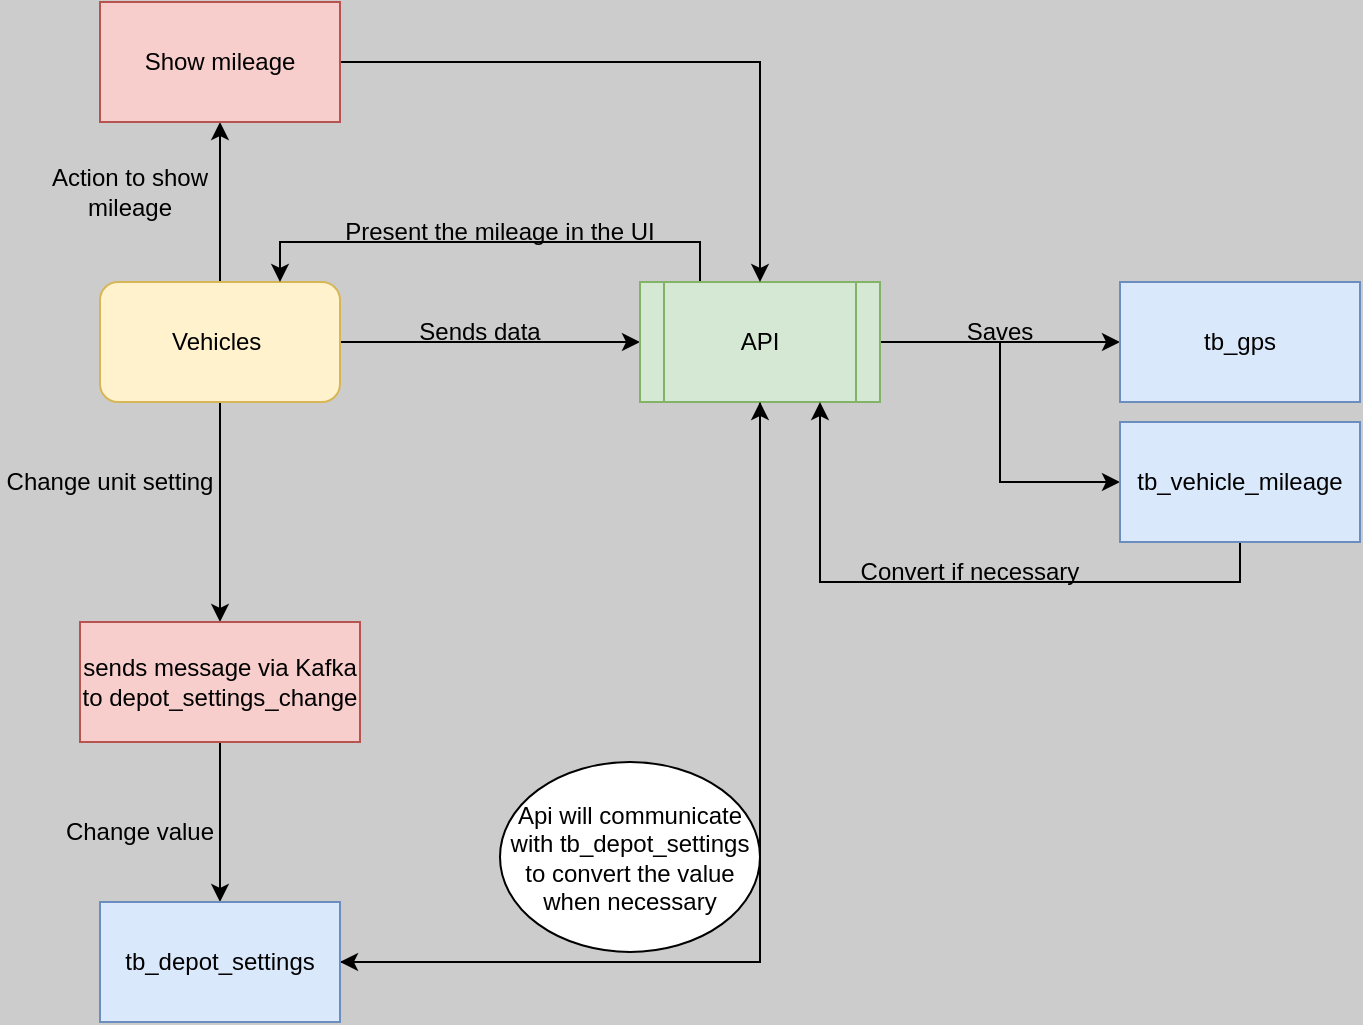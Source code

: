 <mxfile version="26.0.10">
  <diagram name="Página-1" id="oRR8QhkVCOFANLK6hMCY">
    <mxGraphModel dx="1188" dy="1792" grid="1" gridSize="10" guides="1" tooltips="1" connect="1" arrows="1" fold="1" page="1" pageScale="1" pageWidth="827" pageHeight="1169" background="#CCCCCC" math="0" shadow="0">
      <root>
        <mxCell id="0" />
        <mxCell id="1" parent="0" />
        <mxCell id="4jkYTXYnX2r9u-PObnmP-4" style="edgeStyle=orthogonalEdgeStyle;rounded=0;orthogonalLoop=1;jettySize=auto;html=1;entryX=0;entryY=0.5;entryDx=0;entryDy=0;" edge="1" parent="1" source="4jkYTXYnX2r9u-PObnmP-2" target="4jkYTXYnX2r9u-PObnmP-3">
          <mxGeometry relative="1" as="geometry" />
        </mxCell>
        <mxCell id="4jkYTXYnX2r9u-PObnmP-15" style="edgeStyle=orthogonalEdgeStyle;rounded=0;orthogonalLoop=1;jettySize=auto;html=1;entryX=0.5;entryY=0;entryDx=0;entryDy=0;" edge="1" parent="1" source="4jkYTXYnX2r9u-PObnmP-2" target="4jkYTXYnX2r9u-PObnmP-16">
          <mxGeometry relative="1" as="geometry">
            <mxPoint x="180" y="240" as="targetPoint" />
          </mxGeometry>
        </mxCell>
        <mxCell id="4jkYTXYnX2r9u-PObnmP-24" style="edgeStyle=orthogonalEdgeStyle;rounded=0;orthogonalLoop=1;jettySize=auto;html=1;entryX=0.5;entryY=1;entryDx=0;entryDy=0;" edge="1" parent="1" source="4jkYTXYnX2r9u-PObnmP-2" target="4jkYTXYnX2r9u-PObnmP-25">
          <mxGeometry relative="1" as="geometry">
            <mxPoint x="180" y="20" as="targetPoint" />
          </mxGeometry>
        </mxCell>
        <mxCell id="4jkYTXYnX2r9u-PObnmP-2" value="Vehicles&amp;nbsp;" style="rounded=1;whiteSpace=wrap;html=1;fillColor=#fff2cc;strokeColor=#d6b656;" vertex="1" parent="1">
          <mxGeometry x="120" y="80" width="120" height="60" as="geometry" />
        </mxCell>
        <mxCell id="4jkYTXYnX2r9u-PObnmP-8" style="edgeStyle=orthogonalEdgeStyle;rounded=0;orthogonalLoop=1;jettySize=auto;html=1;entryX=0;entryY=0.5;entryDx=0;entryDy=0;" edge="1" parent="1" source="4jkYTXYnX2r9u-PObnmP-3" target="4jkYTXYnX2r9u-PObnmP-10">
          <mxGeometry relative="1" as="geometry">
            <mxPoint x="620" y="110" as="targetPoint" />
          </mxGeometry>
        </mxCell>
        <mxCell id="4jkYTXYnX2r9u-PObnmP-13" style="edgeStyle=orthogonalEdgeStyle;rounded=0;orthogonalLoop=1;jettySize=auto;html=1;entryX=0;entryY=0.5;entryDx=0;entryDy=0;" edge="1" parent="1" source="4jkYTXYnX2r9u-PObnmP-3" target="4jkYTXYnX2r9u-PObnmP-14">
          <mxGeometry relative="1" as="geometry">
            <mxPoint x="580" y="180" as="targetPoint" />
          </mxGeometry>
        </mxCell>
        <mxCell id="4jkYTXYnX2r9u-PObnmP-21" style="edgeStyle=orthogonalEdgeStyle;rounded=0;orthogonalLoop=1;jettySize=auto;html=1;entryX=1;entryY=0.5;entryDx=0;entryDy=0;" edge="1" parent="1" source="4jkYTXYnX2r9u-PObnmP-3" target="4jkYTXYnX2r9u-PObnmP-19">
          <mxGeometry relative="1" as="geometry">
            <Array as="points">
              <mxPoint x="450" y="420" />
            </Array>
          </mxGeometry>
        </mxCell>
        <mxCell id="4jkYTXYnX2r9u-PObnmP-33" style="edgeStyle=orthogonalEdgeStyle;rounded=0;orthogonalLoop=1;jettySize=auto;html=1;entryX=0.75;entryY=0;entryDx=0;entryDy=0;" edge="1" parent="1" source="4jkYTXYnX2r9u-PObnmP-3" target="4jkYTXYnX2r9u-PObnmP-2">
          <mxGeometry relative="1" as="geometry">
            <Array as="points">
              <mxPoint x="420" y="60" />
              <mxPoint x="210" y="60" />
            </Array>
          </mxGeometry>
        </mxCell>
        <mxCell id="4jkYTXYnX2r9u-PObnmP-3" value="API" style="shape=process;whiteSpace=wrap;html=1;backgroundOutline=1;fillColor=#d5e8d4;strokeColor=#82b366;" vertex="1" parent="1">
          <mxGeometry x="390" y="80" width="120" height="60" as="geometry" />
        </mxCell>
        <mxCell id="4jkYTXYnX2r9u-PObnmP-5" value="Sends data" style="text;html=1;align=center;verticalAlign=middle;whiteSpace=wrap;rounded=0;" vertex="1" parent="1">
          <mxGeometry x="270" y="90" width="80" height="30" as="geometry" />
        </mxCell>
        <mxCell id="4jkYTXYnX2r9u-PObnmP-10" value="tb_gps" style="rounded=0;whiteSpace=wrap;html=1;fillColor=#dae8fc;strokeColor=#6c8ebf;" vertex="1" parent="1">
          <mxGeometry x="630" y="80" width="120" height="60" as="geometry" />
        </mxCell>
        <mxCell id="4jkYTXYnX2r9u-PObnmP-11" value="Saves" style="text;html=1;align=center;verticalAlign=middle;whiteSpace=wrap;rounded=0;" vertex="1" parent="1">
          <mxGeometry x="540" y="90" width="60" height="30" as="geometry" />
        </mxCell>
        <mxCell id="4jkYTXYnX2r9u-PObnmP-31" style="edgeStyle=orthogonalEdgeStyle;rounded=0;orthogonalLoop=1;jettySize=auto;html=1;entryX=0.75;entryY=1;entryDx=0;entryDy=0;" edge="1" parent="1" source="4jkYTXYnX2r9u-PObnmP-14" target="4jkYTXYnX2r9u-PObnmP-3">
          <mxGeometry relative="1" as="geometry">
            <Array as="points">
              <mxPoint x="690" y="230" />
              <mxPoint x="480" y="230" />
            </Array>
          </mxGeometry>
        </mxCell>
        <mxCell id="4jkYTXYnX2r9u-PObnmP-14" value="tb_vehicle_mileage " style="rounded=0;whiteSpace=wrap;html=1;fillColor=#dae8fc;strokeColor=#6c8ebf;" vertex="1" parent="1">
          <mxGeometry x="630" y="150" width="120" height="60" as="geometry" />
        </mxCell>
        <mxCell id="4jkYTXYnX2r9u-PObnmP-18" style="edgeStyle=orthogonalEdgeStyle;rounded=0;orthogonalLoop=1;jettySize=auto;html=1;entryX=0.5;entryY=0;entryDx=0;entryDy=0;" edge="1" parent="1" source="4jkYTXYnX2r9u-PObnmP-16" target="4jkYTXYnX2r9u-PObnmP-19">
          <mxGeometry relative="1" as="geometry">
            <mxPoint x="180" y="380" as="targetPoint" />
          </mxGeometry>
        </mxCell>
        <mxCell id="4jkYTXYnX2r9u-PObnmP-16" value="sends message via Kafka to depot_settings_change" style="rounded=0;whiteSpace=wrap;html=1;fillColor=#f8cecc;strokeColor=#b85450;" vertex="1" parent="1">
          <mxGeometry x="110" y="250" width="140" height="60" as="geometry" />
        </mxCell>
        <mxCell id="4jkYTXYnX2r9u-PObnmP-17" value="Change unit setting" style="text;html=1;align=center;verticalAlign=middle;whiteSpace=wrap;rounded=0;" vertex="1" parent="1">
          <mxGeometry x="70" y="165" width="110" height="30" as="geometry" />
        </mxCell>
        <mxCell id="4jkYTXYnX2r9u-PObnmP-22" style="edgeStyle=orthogonalEdgeStyle;rounded=0;orthogonalLoop=1;jettySize=auto;html=1;entryX=0.5;entryY=1;entryDx=0;entryDy=0;" edge="1" parent="1" source="4jkYTXYnX2r9u-PObnmP-19" target="4jkYTXYnX2r9u-PObnmP-3">
          <mxGeometry relative="1" as="geometry" />
        </mxCell>
        <mxCell id="4jkYTXYnX2r9u-PObnmP-19" value="tb_depot_settings" style="rounded=0;whiteSpace=wrap;html=1;fillColor=#dae8fc;strokeColor=#6c8ebf;" vertex="1" parent="1">
          <mxGeometry x="120" y="390" width="120" height="60" as="geometry" />
        </mxCell>
        <mxCell id="4jkYTXYnX2r9u-PObnmP-20" value="Change value" style="text;html=1;align=center;verticalAlign=middle;whiteSpace=wrap;rounded=0;" vertex="1" parent="1">
          <mxGeometry x="100" y="340" width="80" height="30" as="geometry" />
        </mxCell>
        <mxCell id="4jkYTXYnX2r9u-PObnmP-23" value="Api will communicate with&amp;nbsp;tb_depot_settings to convert the value when necessary" style="ellipse;whiteSpace=wrap;html=1;" vertex="1" parent="1">
          <mxGeometry x="320" y="320" width="130" height="95" as="geometry" />
        </mxCell>
        <mxCell id="4jkYTXYnX2r9u-PObnmP-26" style="edgeStyle=orthogonalEdgeStyle;rounded=0;orthogonalLoop=1;jettySize=auto;html=1;entryX=0.5;entryY=0;entryDx=0;entryDy=0;" edge="1" parent="1" source="4jkYTXYnX2r9u-PObnmP-25" target="4jkYTXYnX2r9u-PObnmP-3">
          <mxGeometry relative="1" as="geometry" />
        </mxCell>
        <mxCell id="4jkYTXYnX2r9u-PObnmP-25" value="Show mileage" style="rounded=0;whiteSpace=wrap;html=1;fillColor=#f8cecc;strokeColor=#b85450;" vertex="1" parent="1">
          <mxGeometry x="120" y="-60" width="120" height="60" as="geometry" />
        </mxCell>
        <mxCell id="4jkYTXYnX2r9u-PObnmP-28" value="Action to show mileage" style="text;html=1;align=center;verticalAlign=middle;whiteSpace=wrap;rounded=0;" vertex="1" parent="1">
          <mxGeometry x="90" y="20" width="90" height="30" as="geometry" />
        </mxCell>
        <mxCell id="4jkYTXYnX2r9u-PObnmP-32" value="Convert if necessary" style="text;html=1;align=center;verticalAlign=middle;whiteSpace=wrap;rounded=0;" vertex="1" parent="1">
          <mxGeometry x="490" y="210" width="130" height="30" as="geometry" />
        </mxCell>
        <mxCell id="4jkYTXYnX2r9u-PObnmP-34" value="Present the mileage in the UI" style="text;html=1;align=center;verticalAlign=middle;whiteSpace=wrap;rounded=0;" vertex="1" parent="1">
          <mxGeometry x="240" y="40" width="160" height="30" as="geometry" />
        </mxCell>
      </root>
    </mxGraphModel>
  </diagram>
</mxfile>
